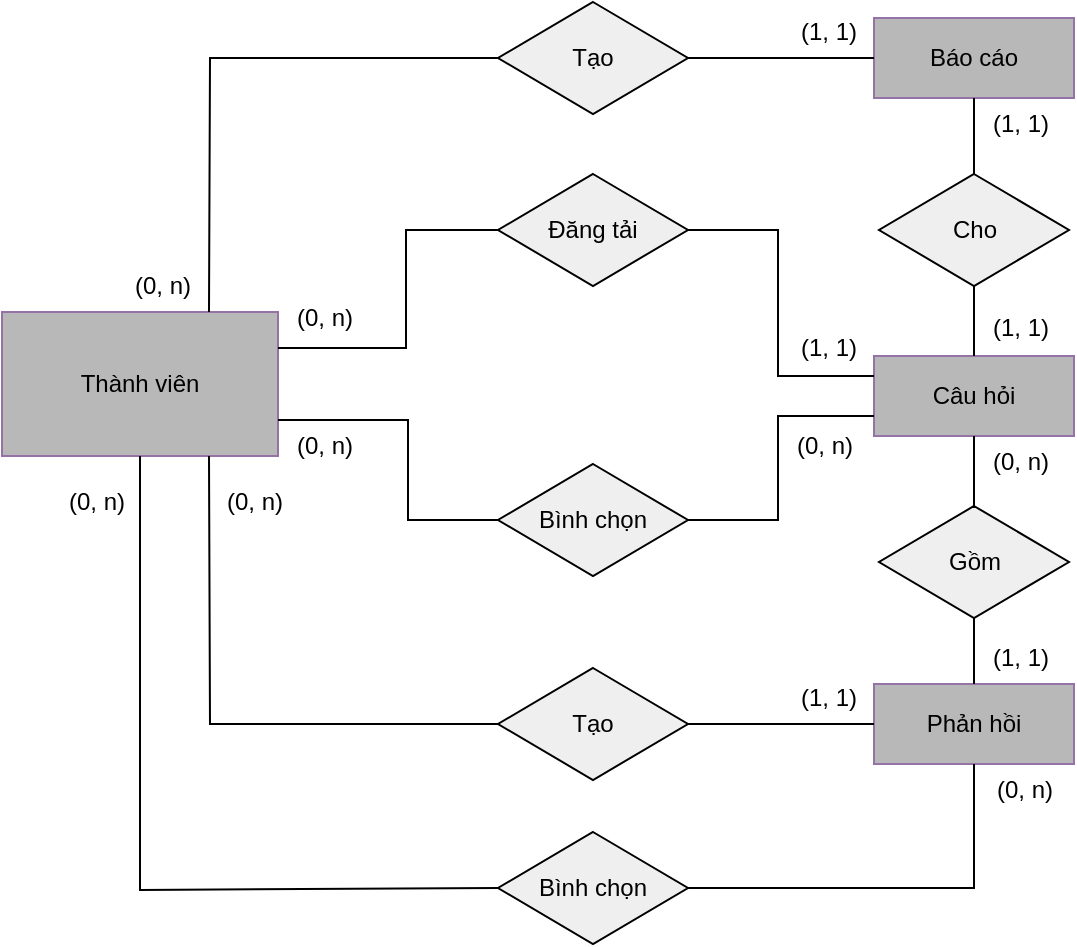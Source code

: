 <mxfile version="26.0.16" pages="3">
  <diagram name="ERD" id="r1abja0gSqFjvnmTV_5S">
    <mxGraphModel dx="1511" dy="696" grid="0" gridSize="10" guides="1" tooltips="1" connect="1" arrows="1" fold="1" page="0" pageScale="1" pageWidth="850" pageHeight="1100" math="0" shadow="0">
      <root>
        <mxCell id="0" />
        <mxCell id="1" parent="0" />
        <mxCell id="2w8DP8O-YQTc8IyeW_rN-4" value="Phản hồi" style="whiteSpace=wrap;html=1;align=center;fillColor=#B8B8B8;strokeColor=#9673a6;" parent="1" vertex="1">
          <mxGeometry x="333" y="573" width="100" height="40" as="geometry" />
        </mxCell>
        <mxCell id="2w8DP8O-YQTc8IyeW_rN-5" value="Báo cáo" style="whiteSpace=wrap;html=1;align=center;fillColor=#B8B8B8;strokeColor=#9673a6;" parent="1" vertex="1">
          <mxGeometry x="333" y="240" width="100" height="40" as="geometry" />
        </mxCell>
        <mxCell id="2w8DP8O-YQTc8IyeW_rN-6" value="Câu hỏi" style="whiteSpace=wrap;html=1;align=center;fillColor=#B8B8B8;strokeColor=#9673a6;" parent="1" vertex="1">
          <mxGeometry x="333" y="409" width="100" height="40" as="geometry" />
        </mxCell>
        <mxCell id="2w8DP8O-YQTc8IyeW_rN-7" value="Thành viên" style="whiteSpace=wrap;html=1;align=center;fillColor=#B8B8B8;strokeColor=#9673a6;" parent="1" vertex="1">
          <mxGeometry x="-103" y="387" width="138" height="72" as="geometry" />
        </mxCell>
        <mxCell id="2w8DP8O-YQTc8IyeW_rN-36" value="Gồm" style="shape=rhombus;perimeter=rhombusPerimeter;whiteSpace=wrap;html=1;align=center;fillColor=#EFEFEF;" parent="1" vertex="1">
          <mxGeometry x="335.5" y="484" width="95" height="56" as="geometry" />
        </mxCell>
        <mxCell id="2w8DP8O-YQTc8IyeW_rN-37" value="Đăng tải" style="shape=rhombus;perimeter=rhombusPerimeter;whiteSpace=wrap;html=1;align=center;fillColor=#EFEFEF;" parent="1" vertex="1">
          <mxGeometry x="145" y="318" width="95" height="56" as="geometry" />
        </mxCell>
        <mxCell id="2w8DP8O-YQTc8IyeW_rN-38" value="Cho" style="shape=rhombus;perimeter=rhombusPerimeter;whiteSpace=wrap;html=1;align=center;fillColor=#EFEFEF;" parent="1" vertex="1">
          <mxGeometry x="335.5" y="318" width="95" height="56" as="geometry" />
        </mxCell>
        <mxCell id="2w8DP8O-YQTc8IyeW_rN-39" value="Tạo" style="shape=rhombus;perimeter=rhombusPerimeter;whiteSpace=wrap;html=1;align=center;gradientColor=none;fillColor=#EFEFEF;" parent="1" vertex="1">
          <mxGeometry x="145" y="232" width="95" height="56" as="geometry" />
        </mxCell>
        <mxCell id="2w8DP8O-YQTc8IyeW_rN-40" value="" style="endArrow=none;html=1;rounded=0;entryX=0;entryY=0.5;entryDx=0;entryDy=0;exitX=0.75;exitY=0;exitDx=0;exitDy=0;" parent="1" source="2w8DP8O-YQTc8IyeW_rN-7" target="2w8DP8O-YQTc8IyeW_rN-39" edge="1">
          <mxGeometry relative="1" as="geometry">
            <mxPoint x="-68" y="329" as="sourcePoint" />
            <mxPoint x="242" y="346" as="targetPoint" />
            <Array as="points">
              <mxPoint x="1" y="260" />
            </Array>
          </mxGeometry>
        </mxCell>
        <mxCell id="2w8DP8O-YQTc8IyeW_rN-41" value="" style="endArrow=none;html=1;rounded=0;entryX=0;entryY=0.5;entryDx=0;entryDy=0;exitX=1;exitY=0.5;exitDx=0;exitDy=0;" parent="1" source="2w8DP8O-YQTc8IyeW_rN-39" target="2w8DP8O-YQTc8IyeW_rN-5" edge="1">
          <mxGeometry relative="1" as="geometry">
            <mxPoint x="89" y="429" as="sourcePoint" />
            <mxPoint x="249" y="429" as="targetPoint" />
          </mxGeometry>
        </mxCell>
        <mxCell id="2w8DP8O-YQTc8IyeW_rN-42" value="" style="endArrow=none;html=1;rounded=0;entryX=0.5;entryY=1;entryDx=0;entryDy=0;exitX=0.5;exitY=0;exitDx=0;exitDy=0;" parent="1" source="2w8DP8O-YQTc8IyeW_rN-38" target="2w8DP8O-YQTc8IyeW_rN-5" edge="1">
          <mxGeometry relative="1" as="geometry">
            <mxPoint x="171" y="367" as="sourcePoint" />
            <mxPoint x="331" y="367" as="targetPoint" />
          </mxGeometry>
        </mxCell>
        <mxCell id="2w8DP8O-YQTc8IyeW_rN-43" value="" style="endArrow=none;html=1;rounded=0;entryX=0.5;entryY=1;entryDx=0;entryDy=0;exitX=0.5;exitY=0;exitDx=0;exitDy=0;" parent="1" source="2w8DP8O-YQTc8IyeW_rN-6" target="2w8DP8O-YQTc8IyeW_rN-38" edge="1">
          <mxGeometry relative="1" as="geometry">
            <mxPoint x="393" y="328" as="sourcePoint" />
            <mxPoint x="393" y="290" as="targetPoint" />
          </mxGeometry>
        </mxCell>
        <mxCell id="2w8DP8O-YQTc8IyeW_rN-44" value="(1, 1)" style="text;html=1;align=center;verticalAlign=middle;resizable=0;points=[];autosize=1;strokeColor=none;fillColor=none;" parent="1" vertex="1">
          <mxGeometry x="383" y="381.5" width="46" height="26" as="geometry" />
        </mxCell>
        <mxCell id="2w8DP8O-YQTc8IyeW_rN-45" value="(0, n)" style="text;html=1;align=center;verticalAlign=middle;resizable=0;points=[];autosize=1;strokeColor=none;fillColor=none;" parent="1" vertex="1">
          <mxGeometry x="-46" y="361" width="46" height="26" as="geometry" />
        </mxCell>
        <mxCell id="2w8DP8O-YQTc8IyeW_rN-46" value="(1, 1)" style="text;html=1;align=center;verticalAlign=middle;resizable=0;points=[];autosize=1;strokeColor=none;fillColor=none;" parent="1" vertex="1">
          <mxGeometry x="383" y="280" width="46" height="26" as="geometry" />
        </mxCell>
        <mxCell id="2w8DP8O-YQTc8IyeW_rN-47" value="" style="endArrow=none;html=1;rounded=0;entryX=0;entryY=0.5;entryDx=0;entryDy=0;exitX=1;exitY=0.25;exitDx=0;exitDy=0;" parent="1" source="2w8DP8O-YQTc8IyeW_rN-7" target="2w8DP8O-YQTc8IyeW_rN-37" edge="1">
          <mxGeometry relative="1" as="geometry">
            <mxPoint x="125" y="436" as="sourcePoint" />
            <mxPoint x="176" y="377" as="targetPoint" />
            <Array as="points">
              <mxPoint x="99" y="405" />
              <mxPoint x="99" y="346" />
            </Array>
          </mxGeometry>
        </mxCell>
        <mxCell id="2w8DP8O-YQTc8IyeW_rN-50" value="(0, n)" style="text;html=1;align=center;verticalAlign=middle;resizable=0;points=[];autosize=1;strokeColor=none;fillColor=none;" parent="1" vertex="1">
          <mxGeometry x="35" y="377" width="46" height="26" as="geometry" />
        </mxCell>
        <mxCell id="2w8DP8O-YQTc8IyeW_rN-51" value="" style="endArrow=none;html=1;rounded=0;exitX=1;exitY=0.5;exitDx=0;exitDy=0;entryX=0;entryY=0.25;entryDx=0;entryDy=0;" parent="1" source="2w8DP8O-YQTc8IyeW_rN-37" target="2w8DP8O-YQTc8IyeW_rN-6" edge="1">
          <mxGeometry relative="1" as="geometry">
            <mxPoint x="166" y="514" as="sourcePoint" />
            <mxPoint x="290" y="390" as="targetPoint" />
            <Array as="points">
              <mxPoint x="285" y="346" />
              <mxPoint x="285" y="419" />
            </Array>
          </mxGeometry>
        </mxCell>
        <mxCell id="2w8DP8O-YQTc8IyeW_rN-52" value="(1, 1)" style="text;html=1;align=center;verticalAlign=middle;resizable=0;points=[];autosize=1;strokeColor=none;fillColor=none;" parent="1" vertex="1">
          <mxGeometry x="287" y="392" width="46" height="26" as="geometry" />
        </mxCell>
        <mxCell id="2w8DP8O-YQTc8IyeW_rN-53" value="(1, 1)" style="text;html=1;align=center;verticalAlign=middle;resizable=0;points=[];autosize=1;strokeColor=none;fillColor=none;" parent="1" vertex="1">
          <mxGeometry x="287" y="234" width="46" height="26" as="geometry" />
        </mxCell>
        <mxCell id="2w8DP8O-YQTc8IyeW_rN-54" value="" style="endArrow=none;html=1;rounded=0;entryX=0.5;entryY=1;entryDx=0;entryDy=0;exitX=0.5;exitY=0;exitDx=0;exitDy=0;" parent="1" source="2w8DP8O-YQTc8IyeW_rN-36" target="2w8DP8O-YQTc8IyeW_rN-6" edge="1">
          <mxGeometry relative="1" as="geometry">
            <mxPoint x="130" y="516" as="sourcePoint" />
            <mxPoint x="290" y="516" as="targetPoint" />
          </mxGeometry>
        </mxCell>
        <mxCell id="2w8DP8O-YQTc8IyeW_rN-55" value="" style="endArrow=none;html=1;rounded=0;exitX=0.5;exitY=1;exitDx=0;exitDy=0;entryX=0.5;entryY=0;entryDx=0;entryDy=0;" parent="1" source="2w8DP8O-YQTc8IyeW_rN-36" target="2w8DP8O-YQTc8IyeW_rN-4" edge="1">
          <mxGeometry relative="1" as="geometry">
            <mxPoint x="283" y="552" as="sourcePoint" />
            <mxPoint x="443" y="552" as="targetPoint" />
          </mxGeometry>
        </mxCell>
        <mxCell id="2w8DP8O-YQTc8IyeW_rN-56" value="(0, n)" style="text;html=1;align=center;verticalAlign=middle;resizable=0;points=[];autosize=1;strokeColor=none;fillColor=none;" parent="1" vertex="1">
          <mxGeometry x="383" y="449" width="46" height="26" as="geometry" />
        </mxCell>
        <mxCell id="2w8DP8O-YQTc8IyeW_rN-57" value="(1, 1)" style="text;html=1;align=center;verticalAlign=middle;resizable=0;points=[];autosize=1;strokeColor=none;fillColor=none;" parent="1" vertex="1">
          <mxGeometry x="383" y="547" width="46" height="26" as="geometry" />
        </mxCell>
        <mxCell id="2w8DP8O-YQTc8IyeW_rN-59" value="" style="endArrow=none;html=1;rounded=0;exitX=0.75;exitY=1;exitDx=0;exitDy=0;entryX=0;entryY=0.5;entryDx=0;entryDy=0;" parent="1" source="2w8DP8O-YQTc8IyeW_rN-7" target="2w8DP8O-YQTc8IyeW_rN-60" edge="1">
          <mxGeometry relative="1" as="geometry">
            <mxPoint x="85" y="546" as="sourcePoint" />
            <mxPoint x="53" y="586" as="targetPoint" />
            <Array as="points">
              <mxPoint x="1" y="593" />
            </Array>
          </mxGeometry>
        </mxCell>
        <mxCell id="2w8DP8O-YQTc8IyeW_rN-60" value="Tạo" style="shape=rhombus;perimeter=rhombusPerimeter;whiteSpace=wrap;html=1;align=center;fillColor=#EFEFEF;" parent="1" vertex="1">
          <mxGeometry x="145" y="565" width="95" height="56" as="geometry" />
        </mxCell>
        <mxCell id="2w8DP8O-YQTc8IyeW_rN-61" value="" style="endArrow=none;html=1;rounded=0;entryX=0;entryY=0.5;entryDx=0;entryDy=0;exitX=1;exitY=0.5;exitDx=0;exitDy=0;" parent="1" source="2w8DP8O-YQTc8IyeW_rN-60" target="2w8DP8O-YQTc8IyeW_rN-4" edge="1">
          <mxGeometry relative="1" as="geometry">
            <mxPoint x="259" y="565" as="sourcePoint" />
            <mxPoint x="342" y="565" as="targetPoint" />
          </mxGeometry>
        </mxCell>
        <mxCell id="2w8DP8O-YQTc8IyeW_rN-62" value="(0, n)" style="text;html=1;align=center;verticalAlign=middle;resizable=0;points=[];autosize=1;strokeColor=none;fillColor=none;" parent="1" vertex="1">
          <mxGeometry y="469" width="46" height="26" as="geometry" />
        </mxCell>
        <mxCell id="2w8DP8O-YQTc8IyeW_rN-64" value="(1, 1)" style="text;html=1;align=center;verticalAlign=middle;resizable=0;points=[];autosize=1;strokeColor=none;fillColor=none;" parent="1" vertex="1">
          <mxGeometry x="287" y="567" width="46" height="26" as="geometry" />
        </mxCell>
        <mxCell id="2w8DP8O-YQTc8IyeW_rN-65" value="" style="endArrow=none;html=1;rounded=0;exitX=1;exitY=0.75;exitDx=0;exitDy=0;entryX=0;entryY=0.5;entryDx=0;entryDy=0;" parent="1" source="2w8DP8O-YQTc8IyeW_rN-7" target="2w8DP8O-YQTc8IyeW_rN-66" edge="1">
          <mxGeometry relative="1" as="geometry">
            <mxPoint x="35" y="452.75" as="sourcePoint" />
            <mxPoint x="150" y="492" as="targetPoint" />
            <Array as="points">
              <mxPoint x="100" y="441" />
              <mxPoint x="100" y="491" />
            </Array>
          </mxGeometry>
        </mxCell>
        <mxCell id="2w8DP8O-YQTc8IyeW_rN-66" value="Bình chọn" style="shape=rhombus;perimeter=rhombusPerimeter;whiteSpace=wrap;html=1;align=center;fillColor=#EFEFEF;" parent="1" vertex="1">
          <mxGeometry x="145" y="463" width="95" height="56" as="geometry" />
        </mxCell>
        <mxCell id="2w8DP8O-YQTc8IyeW_rN-68" value="" style="endArrow=none;html=1;rounded=0;entryX=0;entryY=0.75;entryDx=0;entryDy=0;exitX=1;exitY=0.5;exitDx=0;exitDy=0;" parent="1" source="2w8DP8O-YQTc8IyeW_rN-66" target="2w8DP8O-YQTc8IyeW_rN-6" edge="1">
          <mxGeometry relative="1" as="geometry">
            <mxPoint x="159" y="526" as="sourcePoint" />
            <mxPoint x="319" y="526" as="targetPoint" />
            <Array as="points">
              <mxPoint x="285" y="491" />
              <mxPoint x="285" y="439" />
            </Array>
          </mxGeometry>
        </mxCell>
        <mxCell id="2w8DP8O-YQTc8IyeW_rN-69" value="(0, n)" style="text;html=1;align=center;verticalAlign=middle;resizable=0;points=[];autosize=1;strokeColor=none;fillColor=none;" parent="1" vertex="1">
          <mxGeometry x="285" y="441" width="46" height="26" as="geometry" />
        </mxCell>
        <mxCell id="2w8DP8O-YQTc8IyeW_rN-70" value="(0, n)" style="text;html=1;align=center;verticalAlign=middle;resizable=0;points=[];autosize=1;strokeColor=none;fillColor=none;" parent="1" vertex="1">
          <mxGeometry x="34.5" y="441" width="46" height="26" as="geometry" />
        </mxCell>
        <mxCell id="2w8DP8O-YQTc8IyeW_rN-71" value="" style="endArrow=none;html=1;rounded=0;exitX=0.5;exitY=1;exitDx=0;exitDy=0;entryX=0;entryY=0.5;entryDx=0;entryDy=0;" parent="1" source="2w8DP8O-YQTc8IyeW_rN-7" target="2w8DP8O-YQTc8IyeW_rN-73" edge="1">
          <mxGeometry relative="1" as="geometry">
            <mxPoint x="-88" y="535" as="sourcePoint" />
            <mxPoint x="-62" y="657.425" as="targetPoint" />
            <Array as="points">
              <mxPoint x="-34" y="676" />
            </Array>
          </mxGeometry>
        </mxCell>
        <mxCell id="2w8DP8O-YQTc8IyeW_rN-73" value="Bình chọn" style="shape=rhombus;perimeter=rhombusPerimeter;whiteSpace=wrap;html=1;align=center;fillColor=#EFEFEF;" parent="1" vertex="1">
          <mxGeometry x="145" y="647" width="95" height="56" as="geometry" />
        </mxCell>
        <mxCell id="2w8DP8O-YQTc8IyeW_rN-74" value="(0, n)" style="text;html=1;align=center;verticalAlign=middle;resizable=0;points=[];autosize=1;strokeColor=none;fillColor=none;" parent="1" vertex="1">
          <mxGeometry x="-79" y="469" width="46" height="26" as="geometry" />
        </mxCell>
        <mxCell id="2w8DP8O-YQTc8IyeW_rN-75" value="" style="endArrow=none;html=1;rounded=0;exitX=1;exitY=0.5;exitDx=0;exitDy=0;entryX=0.5;entryY=1;entryDx=0;entryDy=0;" parent="1" source="2w8DP8O-YQTc8IyeW_rN-73" target="2w8DP8O-YQTc8IyeW_rN-4" edge="1">
          <mxGeometry relative="1" as="geometry">
            <mxPoint x="-52" y="469" as="sourcePoint" />
            <mxPoint x="155" y="696" as="targetPoint" />
            <Array as="points">
              <mxPoint x="383" y="675" />
            </Array>
          </mxGeometry>
        </mxCell>
        <mxCell id="2w8DP8O-YQTc8IyeW_rN-76" value="(0, n)" style="text;html=1;align=center;verticalAlign=middle;resizable=0;points=[];autosize=1;strokeColor=none;fillColor=none;" parent="1" vertex="1">
          <mxGeometry x="384.5" y="613" width="46" height="26" as="geometry" />
        </mxCell>
      </root>
    </mxGraphModel>
  </diagram>
  <diagram id="ZfC-3j3Mio5eV6MNHV0a" name="Usecase">
    <mxGraphModel dx="1526" dy="980" grid="0" gridSize="10" guides="1" tooltips="1" connect="1" arrows="1" fold="1" page="0" pageScale="1" pageWidth="850" pageHeight="1100" math="0" shadow="0">
      <root>
        <mxCell id="0" />
        <mxCell id="1" parent="0" />
        <mxCell id="taDVh_5EvfRSxTinrCyL-2" value="Người dùng&lt;div&gt;khách&lt;/div&gt;" style="shape=umlActor;verticalLabelPosition=bottom;verticalAlign=top;html=1;" parent="1" vertex="1">
          <mxGeometry x="192" y="253" width="30" height="60" as="geometry" />
        </mxCell>
        <mxCell id="taDVh_5EvfRSxTinrCyL-5" value="System - General" style="shape=umlFrame;whiteSpace=wrap;html=1;pointerEvents=0;fillColor=default;strokeColor=#6c8ebf;gradientColor=none;swimlaneFillColor=none;width=109;height=31;" parent="1" vertex="1">
          <mxGeometry x="317" y="78" width="604" height="599" as="geometry" />
        </mxCell>
        <mxCell id="taDVh_5EvfRSxTinrCyL-6" value="Thành viên&lt;div&gt;đặt câu hỏi&lt;/div&gt;" style="shape=umlActor;verticalLabelPosition=bottom;verticalAlign=top;html=1;" parent="1" vertex="1">
          <mxGeometry x="187" y="883" width="30" height="60" as="geometry" />
        </mxCell>
        <mxCell id="taDVh_5EvfRSxTinrCyL-8" value="Quản trị viên" style="shape=umlActor;verticalLabelPosition=bottom;verticalAlign=top;html=1;" parent="1" vertex="1">
          <mxGeometry x="958" y="309" width="30" height="60" as="geometry" />
        </mxCell>
        <mxCell id="taDVh_5EvfRSxTinrCyL-33" value="Xem câu hỏi, giải đáp, phản hồi" style="ellipse;whiteSpace=wrap;html=1;" parent="1" vertex="1">
          <mxGeometry x="400" y="357" width="108" height="54" as="geometry" />
        </mxCell>
        <mxCell id="taDVh_5EvfRSxTinrCyL-34" value="Xem lịch sử&amp;nbsp;&lt;div&gt;chỉnh sửa&lt;/div&gt;" style="ellipse;whiteSpace=wrap;html=1;" parent="1" vertex="1">
          <mxGeometry x="595" y="369" width="108" height="54" as="geometry" />
        </mxCell>
        <mxCell id="taDVh_5EvfRSxTinrCyL-35" value="Đăng ký tài khoản" style="ellipse;whiteSpace=wrap;html=1;" parent="1" vertex="1">
          <mxGeometry x="479" y="174" width="108" height="54" as="geometry" />
        </mxCell>
        <mxCell id="taDVh_5EvfRSxTinrCyL-36" value="Đăng nhập" style="ellipse;whiteSpace=wrap;html=1;" parent="1" vertex="1">
          <mxGeometry x="487" y="108" width="108" height="54" as="geometry" />
        </mxCell>
        <mxCell id="taDVh_5EvfRSxTinrCyL-37" value="Xem hồ sơ các thành viên diễn đàn" style="ellipse;whiteSpace=wrap;html=1;" parent="1" vertex="1">
          <mxGeometry x="387" y="484" width="108" height="54" as="geometry" />
        </mxCell>
        <mxCell id="taDVh_5EvfRSxTinrCyL-38" value="Thiết lập cài đặt hiển thị" style="ellipse;whiteSpace=wrap;html=1;" parent="1" vertex="1">
          <mxGeometry x="420" y="426" width="108" height="54" as="geometry" />
        </mxCell>
        <mxCell id="taDVh_5EvfRSxTinrCyL-39" value="Tìm kiếm câu hỏi" style="ellipse;whiteSpace=wrap;html=1;" parent="1" vertex="1">
          <mxGeometry x="476" y="246" width="108" height="54" as="geometry" />
        </mxCell>
        <mxCell id="taDVh_5EvfRSxTinrCyL-40" value="Xem danh sách&amp;nbsp;&lt;div&gt;&lt;span style=&quot;background-color: transparent; color: light-dark(rgb(0, 0, 0), rgb(255, 255, 255));&quot;&gt;câu hỏi theo thẻ chủ đề&lt;/span&gt;&lt;/div&gt;" style="ellipse;whiteSpace=wrap;html=1;" parent="1" vertex="1">
          <mxGeometry x="472" y="309" width="108" height="54" as="geometry" />
        </mxCell>
        <mxCell id="tAdImDgAZCHXtS06YGoJ-12" value="&amp;lt;&amp;lt;extend&amp;gt;&amp;gt;" style="endArrow=open;endSize=12;dashed=1;html=1;rounded=0;" parent="1" edge="1">
          <mxGeometry width="160" relative="1" as="geometry">
            <mxPoint x="98" y="-169" as="sourcePoint" />
            <mxPoint x="1" y="-183" as="targetPoint" />
          </mxGeometry>
        </mxCell>
        <mxCell id="tAdImDgAZCHXtS06YGoJ-13" value="&amp;lt;&amp;lt;extend&amp;gt;&amp;gt;" style="endArrow=open;endSize=12;dashed=1;html=1;rounded=0;entryX=1;entryY=0.5;entryDx=0;entryDy=0;exitX=0;exitY=0.5;exitDx=0;exitDy=0;" parent="1" source="taDVh_5EvfRSxTinrCyL-34" target="taDVh_5EvfRSxTinrCyL-33" edge="1">
          <mxGeometry width="160" relative="1" as="geometry">
            <mxPoint x="611" y="378" as="sourcePoint" />
            <mxPoint x="494.0" y="386" as="targetPoint" />
          </mxGeometry>
        </mxCell>
        <mxCell id="tAdImDgAZCHXtS06YGoJ-14" value="" style="endArrow=none;html=1;rounded=0;entryX=0;entryY=0.5;entryDx=0;entryDy=0;exitX=0.5;exitY=0.5;exitDx=0;exitDy=0;exitPerimeter=0;" parent="1" source="taDVh_5EvfRSxTinrCyL-2" target="taDVh_5EvfRSxTinrCyL-36" edge="1">
          <mxGeometry width="50" height="50" relative="1" as="geometry">
            <mxPoint x="264" y="264" as="sourcePoint" />
            <mxPoint x="314" y="214" as="targetPoint" />
          </mxGeometry>
        </mxCell>
        <mxCell id="tAdImDgAZCHXtS06YGoJ-15" value="" style="endArrow=none;html=1;rounded=0;entryX=0;entryY=0.5;entryDx=0;entryDy=0;exitX=0.5;exitY=0.5;exitDx=0;exitDy=0;exitPerimeter=0;" parent="1" source="taDVh_5EvfRSxTinrCyL-2" target="taDVh_5EvfRSxTinrCyL-35" edge="1">
          <mxGeometry width="50" height="50" relative="1" as="geometry">
            <mxPoint x="329" y="232" as="sourcePoint" />
            <mxPoint x="379" y="182" as="targetPoint" />
          </mxGeometry>
        </mxCell>
        <mxCell id="tAdImDgAZCHXtS06YGoJ-16" value="" style="endArrow=none;html=1;rounded=0;entryX=0;entryY=0.5;entryDx=0;entryDy=0;exitX=0.5;exitY=0.5;exitDx=0;exitDy=0;exitPerimeter=0;" parent="1" source="taDVh_5EvfRSxTinrCyL-2" target="taDVh_5EvfRSxTinrCyL-39" edge="1">
          <mxGeometry width="50" height="50" relative="1" as="geometry">
            <mxPoint x="124" y="219" as="sourcePoint" />
            <mxPoint x="174" y="169" as="targetPoint" />
          </mxGeometry>
        </mxCell>
        <mxCell id="tAdImDgAZCHXtS06YGoJ-17" value="" style="endArrow=none;html=1;rounded=0;entryX=0;entryY=0.5;entryDx=0;entryDy=0;exitX=0.5;exitY=0.5;exitDx=0;exitDy=0;exitPerimeter=0;" parent="1" source="taDVh_5EvfRSxTinrCyL-2" target="taDVh_5EvfRSxTinrCyL-40" edge="1">
          <mxGeometry width="50" height="50" relative="1" as="geometry">
            <mxPoint x="210" y="202" as="sourcePoint" />
            <mxPoint x="260" y="152" as="targetPoint" />
          </mxGeometry>
        </mxCell>
        <mxCell id="tAdImDgAZCHXtS06YGoJ-18" value="" style="endArrow=none;html=1;rounded=0;entryX=0;entryY=0.5;entryDx=0;entryDy=0;exitX=0.5;exitY=0.5;exitDx=0;exitDy=0;exitPerimeter=0;" parent="1" source="taDVh_5EvfRSxTinrCyL-2" target="taDVh_5EvfRSxTinrCyL-33" edge="1">
          <mxGeometry width="50" height="50" relative="1" as="geometry">
            <mxPoint x="217" y="265" as="sourcePoint" />
            <mxPoint x="433" y="296" as="targetPoint" />
          </mxGeometry>
        </mxCell>
        <mxCell id="tAdImDgAZCHXtS06YGoJ-19" value="" style="endArrow=none;html=1;rounded=0;entryX=0;entryY=0.5;entryDx=0;entryDy=0;exitX=0.5;exitY=0.5;exitDx=0;exitDy=0;exitPerimeter=0;" parent="1" source="taDVh_5EvfRSxTinrCyL-2" target="taDVh_5EvfRSxTinrCyL-38" edge="1">
          <mxGeometry width="50" height="50" relative="1" as="geometry">
            <mxPoint x="54" y="348" as="sourcePoint" />
            <mxPoint x="104" y="298" as="targetPoint" />
          </mxGeometry>
        </mxCell>
        <mxCell id="tAdImDgAZCHXtS06YGoJ-20" value="" style="endArrow=none;html=1;rounded=0;exitX=0;exitY=0.5;exitDx=0;exitDy=0;entryX=0.5;entryY=0.5;entryDx=0;entryDy=0;entryPerimeter=0;" parent="1" source="taDVh_5EvfRSxTinrCyL-37" target="taDVh_5EvfRSxTinrCyL-2" edge="1">
          <mxGeometry width="50" height="50" relative="1" as="geometry">
            <mxPoint x="45" y="516" as="sourcePoint" />
            <mxPoint x="95" y="466" as="targetPoint" />
          </mxGeometry>
        </mxCell>
        <mxCell id="tAdImDgAZCHXtS06YGoJ-27" value="Bình chọn giải đáp" style="ellipse;whiteSpace=wrap;html=1;" parent="1" vertex="1">
          <mxGeometry x="459" y="1096" width="108" height="54" as="geometry" />
        </mxCell>
        <mxCell id="tAdImDgAZCHXtS06YGoJ-28" value="Giải đáp câu hỏi" style="ellipse;whiteSpace=wrap;html=1;" parent="1" vertex="1">
          <mxGeometry x="459" y="961" width="108" height="54" as="geometry" />
        </mxCell>
        <mxCell id="tAdImDgAZCHXtS06YGoJ-29" value="Đặt câu hỏi" style="ellipse;whiteSpace=wrap;html=1;" parent="1" vertex="1">
          <mxGeometry x="387" y="772" width="108" height="54" as="geometry" />
        </mxCell>
        <mxCell id="tAdImDgAZCHXtS06YGoJ-35" value="" style="endArrow=none;html=1;rounded=0;entryX=0.5;entryY=0.5;entryDx=0;entryDy=0;entryPerimeter=0;" parent="1" edge="1">
          <mxGeometry width="50" height="50" relative="1" as="geometry">
            <mxPoint x="152" y="-63" as="sourcePoint" />
            <mxPoint x="42" y="-84" as="targetPoint" />
          </mxGeometry>
        </mxCell>
        <mxCell id="tAdImDgAZCHXtS06YGoJ-36" value="" style="endArrow=none;html=1;rounded=0;entryX=1;entryY=0.5;entryDx=0;entryDy=0;exitX=0.5;exitY=0.5;exitDx=0;exitDy=0;exitPerimeter=0;" parent="1" source="tAdImDgAZCHXtS06YGoJ-48" target="tAdImDgAZCHXtS06YGoJ-68" edge="1">
          <mxGeometry width="50" height="50" relative="1" as="geometry">
            <mxPoint x="-57" y="773" as="sourcePoint" />
            <mxPoint x="-167" y="752" as="targetPoint" />
          </mxGeometry>
        </mxCell>
        <mxCell id="tAdImDgAZCHXtS06YGoJ-37" value="" style="endArrow=none;html=1;rounded=0;entryX=1;entryY=0.5;entryDx=0;entryDy=0;exitX=0.5;exitY=0.5;exitDx=0;exitDy=0;exitPerimeter=0;" parent="1" source="tAdImDgAZCHXtS06YGoJ-48" target="tAdImDgAZCHXtS06YGoJ-43" edge="1">
          <mxGeometry width="50" height="50" relative="1" as="geometry">
            <mxPoint x="-47" y="783" as="sourcePoint" />
            <mxPoint x="-157" y="762" as="targetPoint" />
          </mxGeometry>
        </mxCell>
        <mxCell id="tAdImDgAZCHXtS06YGoJ-39" value="Chấp nhận giải đáp" style="ellipse;whiteSpace=wrap;html=1;" parent="1" vertex="1">
          <mxGeometry x="387" y="901" width="108" height="54" as="geometry" />
        </mxCell>
        <mxCell id="tAdImDgAZCHXtS06YGoJ-40" value="Chỉnh sửa câu hỏi" style="ellipse;whiteSpace=wrap;html=1;" parent="1" vertex="1">
          <mxGeometry x="389" y="835" width="108" height="54" as="geometry" />
        </mxCell>
        <mxCell id="tAdImDgAZCHXtS06YGoJ-42" value="Phản hồi giải đáp" style="ellipse;whiteSpace=wrap;html=1;" parent="1" vertex="1">
          <mxGeometry x="459" y="1026" width="108" height="54" as="geometry" />
        </mxCell>
        <mxCell id="tAdImDgAZCHXtS06YGoJ-43" value="Báo cáo câu hỏi" style="ellipse;whiteSpace=wrap;html=1;" parent="1" vertex="1">
          <mxGeometry x="534" y="837" width="108" height="54" as="geometry" />
        </mxCell>
        <mxCell id="tAdImDgAZCHXtS06YGoJ-44" value="Chỉnh sửa giải đáp/phản hồi" style="ellipse;whiteSpace=wrap;html=1;" parent="1" vertex="1">
          <mxGeometry x="530" y="775" width="108" height="54" as="geometry" />
        </mxCell>
        <mxCell id="tAdImDgAZCHXtS06YGoJ-48" value="Thành viên&lt;div&gt;xem và đóng góp&lt;/div&gt;" style="shape=umlActor;verticalLabelPosition=bottom;verticalAlign=top;html=1;" parent="1" vertex="1">
          <mxGeometry x="862" y="883" width="30" height="60" as="geometry" />
        </mxCell>
        <mxCell id="tAdImDgAZCHXtS06YGoJ-49" value="" style="endArrow=none;html=1;rounded=0;entryX=1;entryY=0.5;entryDx=0;entryDy=0;exitX=0.5;exitY=0.5;exitDx=0;exitDy=0;exitPerimeter=0;" parent="1" source="tAdImDgAZCHXtS06YGoJ-48" target="tAdImDgAZCHXtS06YGoJ-44" edge="1">
          <mxGeometry width="50" height="50" relative="1" as="geometry">
            <mxPoint x="-37" y="793" as="sourcePoint" />
            <mxPoint x="-147" y="772" as="targetPoint" />
          </mxGeometry>
        </mxCell>
        <mxCell id="tAdImDgAZCHXtS06YGoJ-50" value="" style="endArrow=none;html=1;rounded=0;entryX=0.5;entryY=0.5;entryDx=0;entryDy=0;entryPerimeter=0;exitX=1;exitY=0.5;exitDx=0;exitDy=0;" parent="1" source="tAdImDgAZCHXtS06YGoJ-27" target="tAdImDgAZCHXtS06YGoJ-48" edge="1">
          <mxGeometry width="50" height="50" relative="1" as="geometry">
            <mxPoint x="-101" y="891" as="sourcePoint" />
            <mxPoint x="-211" y="870" as="targetPoint" />
          </mxGeometry>
        </mxCell>
        <mxCell id="tAdImDgAZCHXtS06YGoJ-51" value="" style="endArrow=none;html=1;rounded=0;entryX=0.5;entryY=0.5;entryDx=0;entryDy=0;entryPerimeter=0;exitX=0;exitY=0.5;exitDx=0;exitDy=0;" parent="1" source="tAdImDgAZCHXtS06YGoJ-27" target="taDVh_5EvfRSxTinrCyL-6" edge="1">
          <mxGeometry width="50" height="50" relative="1" as="geometry">
            <mxPoint x="-91" y="901" as="sourcePoint" />
            <mxPoint x="-201" y="880" as="targetPoint" />
          </mxGeometry>
        </mxCell>
        <mxCell id="tAdImDgAZCHXtS06YGoJ-52" value="" style="endArrow=none;html=1;rounded=0;entryX=0.5;entryY=0.5;entryDx=0;entryDy=0;entryPerimeter=0;exitX=0;exitY=0.5;exitDx=0;exitDy=0;" parent="1" source="tAdImDgAZCHXtS06YGoJ-40" target="taDVh_5EvfRSxTinrCyL-6" edge="1">
          <mxGeometry width="50" height="50" relative="1" as="geometry">
            <mxPoint x="-81" y="911" as="sourcePoint" />
            <mxPoint x="-191" y="890" as="targetPoint" />
          </mxGeometry>
        </mxCell>
        <mxCell id="tAdImDgAZCHXtS06YGoJ-53" value="" style="endArrow=none;html=1;rounded=0;entryX=0.5;entryY=0.5;entryDx=0;entryDy=0;entryPerimeter=0;exitX=0;exitY=0.5;exitDx=0;exitDy=0;" parent="1" source="tAdImDgAZCHXtS06YGoJ-39" target="taDVh_5EvfRSxTinrCyL-6" edge="1">
          <mxGeometry width="50" height="50" relative="1" as="geometry">
            <mxPoint x="-71" y="921" as="sourcePoint" />
            <mxPoint x="-181" y="900" as="targetPoint" />
          </mxGeometry>
        </mxCell>
        <mxCell id="tAdImDgAZCHXtS06YGoJ-54" value="" style="endArrow=none;html=1;rounded=0;entryX=0.5;entryY=0.5;entryDx=0;entryDy=0;entryPerimeter=0;exitX=0;exitY=0.5;exitDx=0;exitDy=0;" parent="1" source="tAdImDgAZCHXtS06YGoJ-29" target="taDVh_5EvfRSxTinrCyL-6" edge="1">
          <mxGeometry width="50" height="50" relative="1" as="geometry">
            <mxPoint x="-61" y="931" as="sourcePoint" />
            <mxPoint x="-171" y="910" as="targetPoint" />
          </mxGeometry>
        </mxCell>
        <mxCell id="tAdImDgAZCHXtS06YGoJ-59" value="" style="endArrow=none;html=1;rounded=0;entryX=1;entryY=0.5;entryDx=0;entryDy=0;exitX=0.5;exitY=0.5;exitDx=0;exitDy=0;exitPerimeter=0;" parent="1" source="tAdImDgAZCHXtS06YGoJ-48" target="tAdImDgAZCHXtS06YGoJ-42" edge="1">
          <mxGeometry width="50" height="50" relative="1" as="geometry">
            <mxPoint x="-17" y="813" as="sourcePoint" />
            <mxPoint x="-127" y="792" as="targetPoint" />
          </mxGeometry>
        </mxCell>
        <mxCell id="tAdImDgAZCHXtS06YGoJ-62" value="" style="endArrow=none;html=1;rounded=0;entryX=0.5;entryY=0.5;entryDx=0;entryDy=0;entryPerimeter=0;exitX=1;exitY=0.5;exitDx=0;exitDy=0;" parent="1" source="tAdImDgAZCHXtS06YGoJ-28" target="tAdImDgAZCHXtS06YGoJ-48" edge="1">
          <mxGeometry width="50" height="50" relative="1" as="geometry">
            <mxPoint x="25" y="1069" as="sourcePoint" />
            <mxPoint x="-85" y="1048" as="targetPoint" />
          </mxGeometry>
        </mxCell>
        <mxCell id="tAdImDgAZCHXtS06YGoJ-63" value="System - Q&amp;amp;A" style="shape=umlFrame;whiteSpace=wrap;html=1;pointerEvents=0;fillColor=default;strokeColor=#6c8ebf;gradientColor=none;swimlaneFillColor=none;width=111;height=27;" parent="1" vertex="1">
          <mxGeometry x="312" y="732" width="428" height="512" as="geometry" />
        </mxCell>
        <mxCell id="tAdImDgAZCHXtS06YGoJ-68" value="Bình chọn câu hỏi" style="ellipse;whiteSpace=wrap;html=1;" parent="1" vertex="1">
          <mxGeometry x="534" y="901" width="108" height="54" as="geometry" />
        </mxCell>
        <mxCell id="tAdImDgAZCHXtS06YGoJ-69" value="Báo cáo giải đáp/&lt;div&gt;phản hồi&lt;/div&gt;" style="ellipse;whiteSpace=wrap;html=1;" parent="1" vertex="1">
          <mxGeometry x="459" y="1166" width="108" height="54" as="geometry" />
        </mxCell>
        <mxCell id="tAdImDgAZCHXtS06YGoJ-71" value="" style="endArrow=none;html=1;rounded=0;entryX=1;entryY=0.5;entryDx=0;entryDy=0;exitX=0.5;exitY=0.5;exitDx=0;exitDy=0;exitPerimeter=0;" parent="1" source="taDVh_5EvfRSxTinrCyL-8" target="taDVh_5EvfRSxTinrCyL-36" edge="1">
          <mxGeometry width="50" height="50" relative="1" as="geometry">
            <mxPoint x="1029" y="14" as="sourcePoint" />
            <mxPoint x="919" y="-7" as="targetPoint" />
          </mxGeometry>
        </mxCell>
        <mxCell id="tAdImDgAZCHXtS06YGoJ-72" value="" style="endArrow=none;html=1;rounded=0;entryX=0.5;entryY=0.5;entryDx=0;entryDy=0;entryPerimeter=0;exitX=0;exitY=0.5;exitDx=0;exitDy=0;" parent="1" source="tAdImDgAZCHXtS06YGoJ-78" target="tAdImDgAZCHXtS06YGoJ-76" edge="1">
          <mxGeometry width="50" height="50" relative="1" as="geometry">
            <mxPoint x="304" y="719" as="sourcePoint" />
            <mxPoint x="194" y="698" as="targetPoint" />
          </mxGeometry>
        </mxCell>
        <mxCell id="tAdImDgAZCHXtS06YGoJ-73" value="" style="endArrow=none;html=1;rounded=0;entryX=0.5;entryY=0.5;entryDx=0;entryDy=0;entryPerimeter=0;exitX=0;exitY=0.5;exitDx=0;exitDy=0;" parent="1" source="tAdImDgAZCHXtS06YGoJ-69" target="taDVh_5EvfRSxTinrCyL-6" edge="1">
          <mxGeometry width="50" height="50" relative="1" as="geometry">
            <mxPoint x="271" y="1152.5" as="sourcePoint" />
            <mxPoint x="161" y="1131.5" as="targetPoint" />
          </mxGeometry>
        </mxCell>
        <mxCell id="tAdImDgAZCHXtS06YGoJ-74" value="" style="endArrow=none;html=1;rounded=0;exitX=0.5;exitY=0.5;exitDx=0;exitDy=0;exitPerimeter=0;entryX=1;entryY=0.5;entryDx=0;entryDy=0;" parent="1" source="tAdImDgAZCHXtS06YGoJ-48" target="tAdImDgAZCHXtS06YGoJ-69" edge="1">
          <mxGeometry width="50" height="50" relative="1" as="geometry">
            <mxPoint x="-27" y="803" as="sourcePoint" />
            <mxPoint x="830" y="1234.697" as="targetPoint" />
          </mxGeometry>
        </mxCell>
        <mxCell id="tAdImDgAZCHXtS06YGoJ-76" value="Thành viên diễn đàn" style="shape=umlActor;verticalLabelPosition=bottom;verticalAlign=top;html=1;" parent="1" vertex="1">
          <mxGeometry x="192" y="563" width="30" height="60" as="geometry" />
        </mxCell>
        <mxCell id="tAdImDgAZCHXtS06YGoJ-77" value="" style="endArrow=block;endSize=16;endFill=0;html=1;rounded=0;" parent="1" edge="1">
          <mxGeometry width="160" relative="1" as="geometry">
            <mxPoint x="207" y="548" as="sourcePoint" />
            <mxPoint x="207" y="354" as="targetPoint" />
          </mxGeometry>
        </mxCell>
        <mxCell id="tAdImDgAZCHXtS06YGoJ-78" value="Quản lý hồ sơ cá nhân" style="ellipse;whiteSpace=wrap;html=1;" parent="1" vertex="1">
          <mxGeometry x="487" y="529" width="108" height="54" as="geometry" />
        </mxCell>
        <mxCell id="tAdImDgAZCHXtS06YGoJ-79" value="Quản lý tài khoản" style="ellipse;whiteSpace=wrap;html=1;" parent="1" vertex="1">
          <mxGeometry x="493" y="600" width="108" height="54" as="geometry" />
        </mxCell>
        <mxCell id="tAdImDgAZCHXtS06YGoJ-80" value="" style="endArrow=none;html=1;rounded=0;entryX=0.5;entryY=0.5;entryDx=0;entryDy=0;entryPerimeter=0;exitX=0;exitY=0.5;exitDx=0;exitDy=0;" parent="1" source="tAdImDgAZCHXtS06YGoJ-79" target="tAdImDgAZCHXtS06YGoJ-76" edge="1">
          <mxGeometry width="50" height="50" relative="1" as="geometry">
            <mxPoint x="404" y="561" as="sourcePoint" />
            <mxPoint x="217" y="610" as="targetPoint" />
          </mxGeometry>
        </mxCell>
        <mxCell id="tAdImDgAZCHXtS06YGoJ-81" value="" style="endArrow=none;html=1;rounded=0;entryX=0.5;entryY=0.5;entryDx=0;entryDy=0;entryPerimeter=0;" parent="1" edge="1">
          <mxGeometry width="50" height="50" relative="1" as="geometry">
            <mxPoint x="162" y="-53" as="sourcePoint" />
            <mxPoint x="52" y="-74" as="targetPoint" />
          </mxGeometry>
        </mxCell>
        <mxCell id="tAdImDgAZCHXtS06YGoJ-82" value="" style="endArrow=none;html=1;rounded=0;entryX=0.5;entryY=0.5;entryDx=0;entryDy=0;entryPerimeter=0;" parent="1" edge="1">
          <mxGeometry width="50" height="50" relative="1" as="geometry">
            <mxPoint x="172" y="-43" as="sourcePoint" />
            <mxPoint x="62" y="-64" as="targetPoint" />
          </mxGeometry>
        </mxCell>
        <mxCell id="tAdImDgAZCHXtS06YGoJ-83" value="" style="endArrow=none;html=1;rounded=0;entryX=0.5;entryY=0.5;entryDx=0;entryDy=0;entryPerimeter=0;" parent="1" edge="1">
          <mxGeometry width="50" height="50" relative="1" as="geometry">
            <mxPoint x="182" y="-33" as="sourcePoint" />
            <mxPoint x="72" y="-54" as="targetPoint" />
          </mxGeometry>
        </mxCell>
        <mxCell id="tAdImDgAZCHXtS06YGoJ-84" value="" style="endArrow=none;html=1;rounded=0;entryX=0.5;entryY=0.5;entryDx=0;entryDy=0;entryPerimeter=0;" parent="1" edge="1">
          <mxGeometry width="50" height="50" relative="1" as="geometry">
            <mxPoint x="192" y="-23" as="sourcePoint" />
            <mxPoint x="82" y="-44" as="targetPoint" />
          </mxGeometry>
        </mxCell>
        <mxCell id="tAdImDgAZCHXtS06YGoJ-85" value="" style="endArrow=none;html=1;rounded=0;entryX=0.5;entryY=0.5;entryDx=0;entryDy=0;entryPerimeter=0;" parent="1" edge="1">
          <mxGeometry width="50" height="50" relative="1" as="geometry">
            <mxPoint x="202" y="-13" as="sourcePoint" />
            <mxPoint x="92" y="-34" as="targetPoint" />
          </mxGeometry>
        </mxCell>
        <mxCell id="tAdImDgAZCHXtS06YGoJ-86" value="" style="endArrow=none;html=1;rounded=0;entryX=0.5;entryY=0.5;entryDx=0;entryDy=0;entryPerimeter=0;" parent="1" edge="1">
          <mxGeometry width="50" height="50" relative="1" as="geometry">
            <mxPoint x="212" y="-3" as="sourcePoint" />
            <mxPoint x="102" y="-24" as="targetPoint" />
          </mxGeometry>
        </mxCell>
        <mxCell id="tAdImDgAZCHXtS06YGoJ-87" value="" style="endArrow=none;html=1;rounded=0;entryX=1;entryY=0.5;entryDx=0;entryDy=0;exitX=0.5;exitY=0.5;exitDx=0;exitDy=0;exitPerimeter=0;" parent="1" source="taDVh_5EvfRSxTinrCyL-8" target="tAdImDgAZCHXtS06YGoJ-98" edge="1">
          <mxGeometry width="50" height="50" relative="1" as="geometry">
            <mxPoint x="898" y="457" as="sourcePoint" />
            <mxPoint x="788" y="436" as="targetPoint" />
          </mxGeometry>
        </mxCell>
        <mxCell id="tAdImDgAZCHXtS06YGoJ-88" value="" style="endArrow=none;html=1;rounded=0;entryX=1;entryY=0.5;entryDx=0;entryDy=0;exitX=0.5;exitY=0.5;exitDx=0;exitDy=0;exitPerimeter=0;" parent="1" source="taDVh_5EvfRSxTinrCyL-8" target="tAdImDgAZCHXtS06YGoJ-96" edge="1">
          <mxGeometry width="50" height="50" relative="1" as="geometry">
            <mxPoint x="1099" y="84" as="sourcePoint" />
            <mxPoint x="989" y="63" as="targetPoint" />
          </mxGeometry>
        </mxCell>
        <mxCell id="tAdImDgAZCHXtS06YGoJ-90" value="" style="endArrow=none;html=1;rounded=0;entryX=1;entryY=0.5;entryDx=0;entryDy=0;exitX=0.5;exitY=0.5;exitDx=0;exitDy=0;exitPerimeter=0;" parent="1" source="taDVh_5EvfRSxTinrCyL-8" target="tAdImDgAZCHXtS06YGoJ-93" edge="1">
          <mxGeometry width="50" height="50" relative="1" as="geometry">
            <mxPoint x="1119" y="104" as="sourcePoint" />
            <mxPoint x="1009" y="83" as="targetPoint" />
          </mxGeometry>
        </mxCell>
        <mxCell id="tAdImDgAZCHXtS06YGoJ-93" value="Quản lý nội dung" style="ellipse;whiteSpace=wrap;html=1;" parent="1" vertex="1">
          <mxGeometry x="655" y="249" width="108" height="54" as="geometry" />
        </mxCell>
        <mxCell id="tAdImDgAZCHXtS06YGoJ-96" value="Quản lý người dùng" style="ellipse;whiteSpace=wrap;html=1;" parent="1" vertex="1">
          <mxGeometry x="720" y="449" width="108" height="54" as="geometry" />
        </mxCell>
        <mxCell id="tAdImDgAZCHXtS06YGoJ-98" value="Xem thống kê&lt;div&gt;chỉ số diễn đàn&lt;/div&gt;" style="ellipse;whiteSpace=wrap;html=1;" parent="1" vertex="1">
          <mxGeometry x="713" y="521" width="108" height="54" as="geometry" />
        </mxCell>
        <mxCell id="tAdImDgAZCHXtS06YGoJ-102" style="edgeStyle=orthogonalEdgeStyle;rounded=0;orthogonalLoop=1;jettySize=auto;html=1;exitX=0.5;exitY=1;exitDx=0;exitDy=0;" parent="1" source="tAdImDgAZCHXtS06YGoJ-98" target="tAdImDgAZCHXtS06YGoJ-98" edge="1">
          <mxGeometry relative="1" as="geometry" />
        </mxCell>
        <mxCell id="tAdImDgAZCHXtS06YGoJ-103" value="Đăng nhập" style="ellipse;whiteSpace=wrap;html=1;" parent="1" vertex="1">
          <mxGeometry x="141" y="-179" width="108" height="54" as="geometry" />
        </mxCell>
        <mxCell id="tAdImDgAZCHXtS06YGoJ-104" value="Đăng nhập" style="ellipse;whiteSpace=wrap;html=1;" parent="1" vertex="1">
          <mxGeometry x="151" y="-169" width="108" height="54" as="geometry" />
        </mxCell>
        <mxCell id="tAdImDgAZCHXtS06YGoJ-105" value="Đăng nhập" style="ellipse;whiteSpace=wrap;html=1;" parent="1" vertex="1">
          <mxGeometry x="161" y="-159" width="108" height="54" as="geometry" />
        </mxCell>
        <mxCell id="tAdImDgAZCHXtS06YGoJ-106" value="Đăng nhập" style="ellipse;whiteSpace=wrap;html=1;" parent="1" vertex="1">
          <mxGeometry x="171" y="-149" width="108" height="54" as="geometry" />
        </mxCell>
        <mxCell id="tAdImDgAZCHXtS06YGoJ-107" value="Đăng nhập" style="ellipse;whiteSpace=wrap;html=1;" parent="1" vertex="1">
          <mxGeometry x="181" y="-139" width="108" height="54" as="geometry" />
        </mxCell>
        <mxCell id="tAdImDgAZCHXtS06YGoJ-108" value="Đăng nhập" style="ellipse;whiteSpace=wrap;html=1;" parent="1" vertex="1">
          <mxGeometry x="191" y="-129" width="108" height="54" as="geometry" />
        </mxCell>
        <mxCell id="tAdImDgAZCHXtS06YGoJ-110" value="Quản lý thẻ chủ đề" style="ellipse;whiteSpace=wrap;html=1;" parent="1" vertex="1">
          <mxGeometry x="680" y="313" width="108" height="54" as="geometry" />
        </mxCell>
        <mxCell id="tAdImDgAZCHXtS06YGoJ-113" value="" style="endArrow=none;html=1;rounded=0;entryX=1;entryY=0.5;entryDx=0;entryDy=0;exitX=0.5;exitY=0.5;exitDx=0;exitDy=0;exitPerimeter=0;" parent="1" source="taDVh_5EvfRSxTinrCyL-8" target="tAdImDgAZCHXtS06YGoJ-110" edge="1">
          <mxGeometry width="50" height="50" relative="1" as="geometry">
            <mxPoint x="976" y="507" as="sourcePoint" />
            <mxPoint x="866" y="486" as="targetPoint" />
          </mxGeometry>
        </mxCell>
        <mxCell id="tAdImDgAZCHXtS06YGoJ-114" value="Quản lý thẻ chủ đề" style="ellipse;whiteSpace=wrap;html=1;" parent="1" vertex="1">
          <mxGeometry x="720" y="377" width="108" height="54" as="geometry" />
        </mxCell>
        <mxCell id="tAdImDgAZCHXtS06YGoJ-115" value="" style="endArrow=none;html=1;rounded=0;entryX=1;entryY=0.5;entryDx=0;entryDy=0;exitX=0.5;exitY=0.5;exitDx=0;exitDy=0;exitPerimeter=0;" parent="1" source="taDVh_5EvfRSxTinrCyL-8" target="tAdImDgAZCHXtS06YGoJ-114" edge="1">
          <mxGeometry width="50" height="50" relative="1" as="geometry">
            <mxPoint x="991" y="474" as="sourcePoint" />
            <mxPoint x="881" y="453" as="targetPoint" />
          </mxGeometry>
        </mxCell>
        <mxCell id="tAdImDgAZCHXtS06YGoJ-116" value="&amp;lt;&amp;lt;extend&amp;gt;&amp;gt;" style="endArrow=open;endSize=12;dashed=1;html=1;rounded=0;" parent="1" edge="1">
          <mxGeometry width="160" relative="1" as="geometry">
            <mxPoint x="108" y="-159" as="sourcePoint" />
            <mxPoint x="11" y="-173" as="targetPoint" />
          </mxGeometry>
        </mxCell>
        <mxCell id="tAdImDgAZCHXtS06YGoJ-117" value="&amp;lt;&amp;lt;extend&amp;gt;&amp;gt;" style="endArrow=open;endSize=12;dashed=1;html=1;rounded=0;" parent="1" edge="1">
          <mxGeometry width="160" relative="1" as="geometry">
            <mxPoint x="118" y="-149" as="sourcePoint" />
            <mxPoint x="21" y="-163" as="targetPoint" />
          </mxGeometry>
        </mxCell>
        <mxCell id="GafVOxPGM3C4uiv52tbu-1" value="" style="endArrow=none;html=1;rounded=0;entryX=0;entryY=0.5;entryDx=0;entryDy=0;exitX=0.5;exitY=0.5;exitDx=0;exitDy=0;exitPerimeter=0;" edge="1" parent="1" source="taDVh_5EvfRSxTinrCyL-6" target="tAdImDgAZCHXtS06YGoJ-28">
          <mxGeometry width="50" height="50" relative="1" as="geometry">
            <mxPoint x="577" y="1004" as="sourcePoint" />
            <mxPoint x="890" y="897" as="targetPoint" />
          </mxGeometry>
        </mxCell>
        <mxCell id="GafVOxPGM3C4uiv52tbu-2" value="" style="endArrow=none;html=1;rounded=0;entryX=0;entryY=0.5;entryDx=0;entryDy=0;exitX=0.5;exitY=0.5;exitDx=0;exitDy=0;exitPerimeter=0;" edge="1" parent="1" source="taDVh_5EvfRSxTinrCyL-6" target="tAdImDgAZCHXtS06YGoJ-42">
          <mxGeometry width="50" height="50" relative="1" as="geometry">
            <mxPoint x="212" y="923" as="sourcePoint" />
            <mxPoint x="469" y="1004" as="targetPoint" />
          </mxGeometry>
        </mxCell>
      </root>
    </mxGraphModel>
  </diagram>
  <diagram id="VyXyV0iRUPrR3Ab9nQTk" name="Page-3">
    <mxGraphModel grid="1" page="1" gridSize="10" guides="1" tooltips="1" connect="1" arrows="1" fold="1" pageScale="1" pageWidth="850" pageHeight="1100" math="0" shadow="0">
      <root>
        <mxCell id="0" />
        <mxCell id="1" parent="0" />
      </root>
    </mxGraphModel>
  </diagram>
</mxfile>
